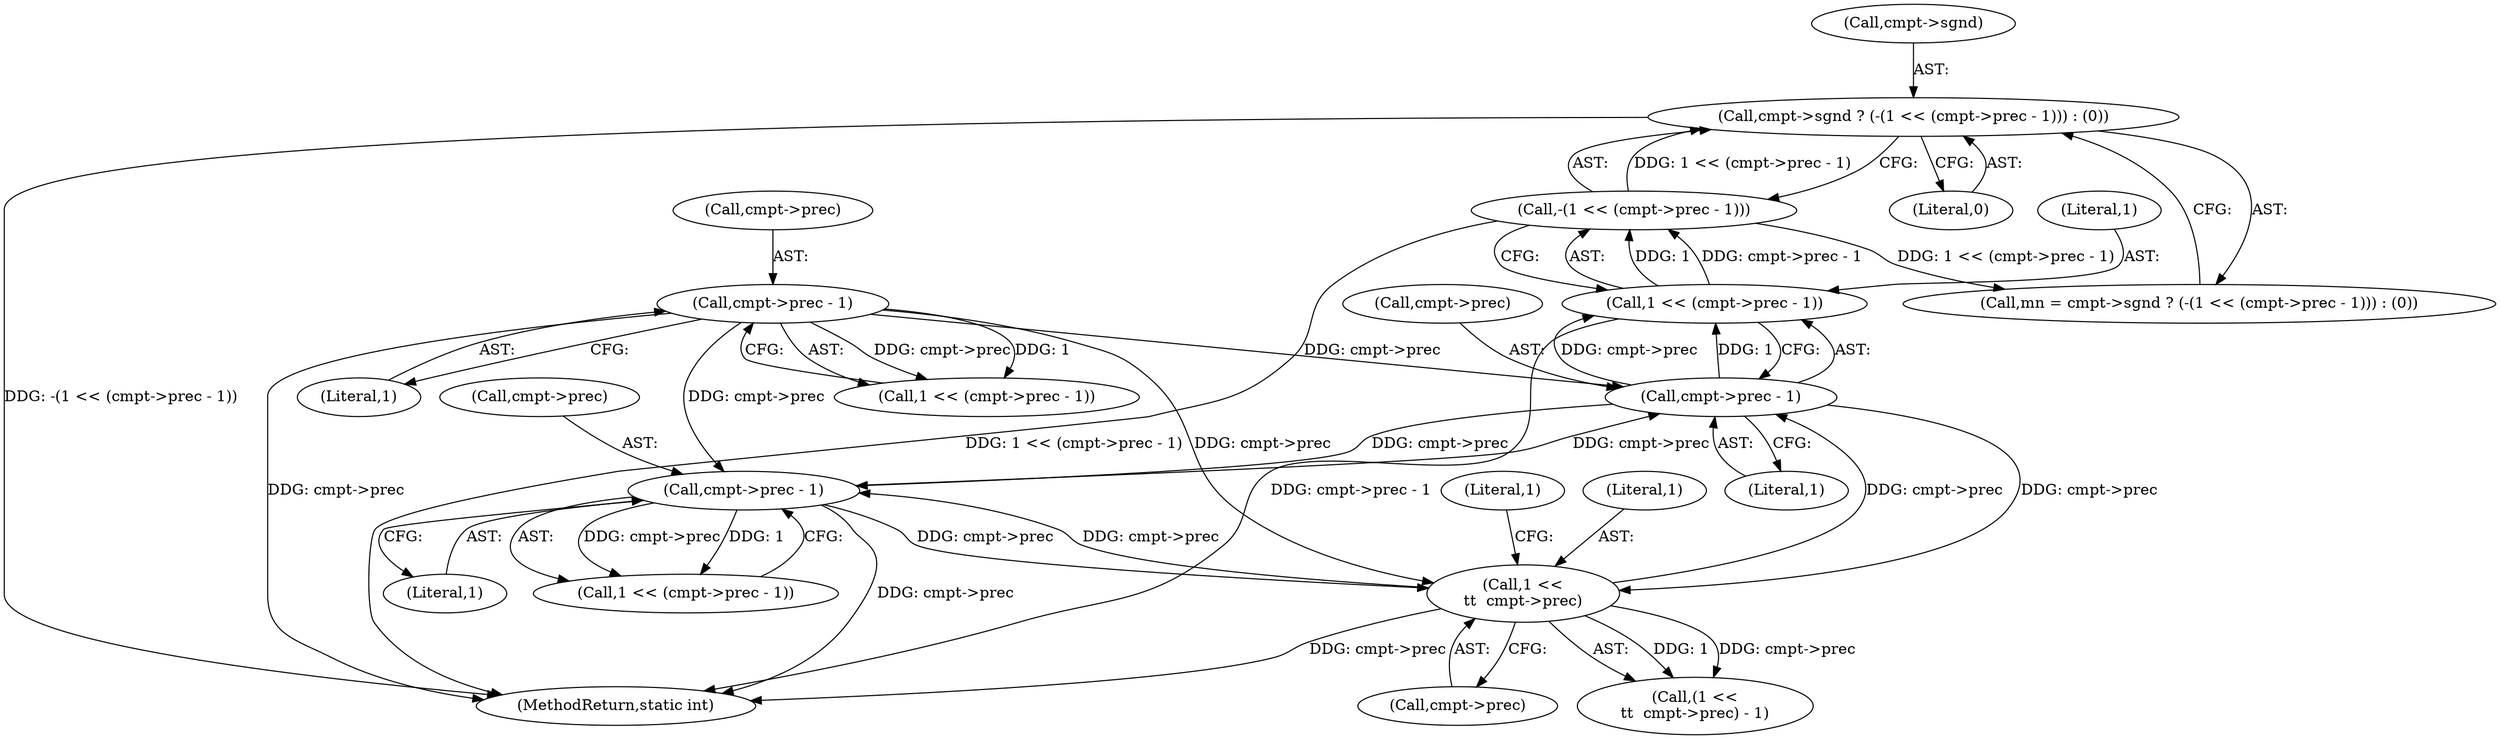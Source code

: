 digraph "0_jasper_dee11ec440d7908d1daf69f40a3324b27cf213ba@pointer" {
"1000581" [label="(Call,cmpt->sgnd ? (-(1 << (cmpt->prec - 1))) : (0))"];
"1000585" [label="(Call,-(1 << (cmpt->prec - 1)))"];
"1000586" [label="(Call,1 << (cmpt->prec - 1))"];
"1000588" [label="(Call,cmpt->prec - 1)"];
"1000603" [label="(Call,cmpt->prec - 1)"];
"1000610" [label="(Call,1 <<\n\t\t  cmpt->prec)"];
"1000507" [label="(Call,cmpt->prec - 1)"];
"1000586" [label="(Call,1 << (cmpt->prec - 1))"];
"1000610" [label="(Call,1 <<\n\t\t  cmpt->prec)"];
"1000607" [label="(Literal,1)"];
"1000585" [label="(Call,-(1 << (cmpt->prec - 1)))"];
"1000615" [label="(Literal,1)"];
"1000507" [label="(Call,cmpt->prec - 1)"];
"1000508" [label="(Call,cmpt->prec)"];
"1000612" [label="(Call,cmpt->prec)"];
"1000611" [label="(Literal,1)"];
"1000609" [label="(Call,(1 <<\n\t\t  cmpt->prec) - 1)"];
"1000603" [label="(Call,cmpt->prec - 1)"];
"1000582" [label="(Call,cmpt->sgnd)"];
"1000511" [label="(Literal,1)"];
"1000587" [label="(Literal,1)"];
"1000593" [label="(Literal,0)"];
"1000588" [label="(Call,cmpt->prec - 1)"];
"1000505" [label="(Call,1 << (cmpt->prec - 1))"];
"1000592" [label="(Literal,1)"];
"1000589" [label="(Call,cmpt->prec)"];
"1000581" [label="(Call,cmpt->sgnd ? (-(1 << (cmpt->prec - 1))) : (0))"];
"1000604" [label="(Call,cmpt->prec)"];
"1000601" [label="(Call,1 << (cmpt->prec - 1))"];
"1000699" [label="(MethodReturn,static int)"];
"1000579" [label="(Call,mn = cmpt->sgnd ? (-(1 << (cmpt->prec - 1))) : (0))"];
"1000581" -> "1000579"  [label="AST: "];
"1000581" -> "1000585"  [label="CFG: "];
"1000581" -> "1000593"  [label="CFG: "];
"1000582" -> "1000581"  [label="AST: "];
"1000585" -> "1000581"  [label="AST: "];
"1000593" -> "1000581"  [label="AST: "];
"1000579" -> "1000581"  [label="CFG: "];
"1000581" -> "1000699"  [label="DDG: -(1 << (cmpt->prec - 1))"];
"1000585" -> "1000581"  [label="DDG: 1 << (cmpt->prec - 1)"];
"1000585" -> "1000586"  [label="CFG: "];
"1000586" -> "1000585"  [label="AST: "];
"1000585" -> "1000699"  [label="DDG: 1 << (cmpt->prec - 1)"];
"1000585" -> "1000579"  [label="DDG: 1 << (cmpt->prec - 1)"];
"1000586" -> "1000585"  [label="DDG: 1"];
"1000586" -> "1000585"  [label="DDG: cmpt->prec - 1"];
"1000586" -> "1000588"  [label="CFG: "];
"1000587" -> "1000586"  [label="AST: "];
"1000588" -> "1000586"  [label="AST: "];
"1000586" -> "1000699"  [label="DDG: cmpt->prec - 1"];
"1000588" -> "1000586"  [label="DDG: cmpt->prec"];
"1000588" -> "1000586"  [label="DDG: 1"];
"1000588" -> "1000592"  [label="CFG: "];
"1000589" -> "1000588"  [label="AST: "];
"1000592" -> "1000588"  [label="AST: "];
"1000603" -> "1000588"  [label="DDG: cmpt->prec"];
"1000610" -> "1000588"  [label="DDG: cmpt->prec"];
"1000507" -> "1000588"  [label="DDG: cmpt->prec"];
"1000588" -> "1000603"  [label="DDG: cmpt->prec"];
"1000588" -> "1000610"  [label="DDG: cmpt->prec"];
"1000603" -> "1000601"  [label="AST: "];
"1000603" -> "1000607"  [label="CFG: "];
"1000604" -> "1000603"  [label="AST: "];
"1000607" -> "1000603"  [label="AST: "];
"1000601" -> "1000603"  [label="CFG: "];
"1000603" -> "1000699"  [label="DDG: cmpt->prec"];
"1000603" -> "1000601"  [label="DDG: cmpt->prec"];
"1000603" -> "1000601"  [label="DDG: 1"];
"1000610" -> "1000603"  [label="DDG: cmpt->prec"];
"1000507" -> "1000603"  [label="DDG: cmpt->prec"];
"1000603" -> "1000610"  [label="DDG: cmpt->prec"];
"1000610" -> "1000609"  [label="AST: "];
"1000610" -> "1000612"  [label="CFG: "];
"1000611" -> "1000610"  [label="AST: "];
"1000612" -> "1000610"  [label="AST: "];
"1000615" -> "1000610"  [label="CFG: "];
"1000610" -> "1000699"  [label="DDG: cmpt->prec"];
"1000610" -> "1000609"  [label="DDG: 1"];
"1000610" -> "1000609"  [label="DDG: cmpt->prec"];
"1000507" -> "1000610"  [label="DDG: cmpt->prec"];
"1000507" -> "1000505"  [label="AST: "];
"1000507" -> "1000511"  [label="CFG: "];
"1000508" -> "1000507"  [label="AST: "];
"1000511" -> "1000507"  [label="AST: "];
"1000505" -> "1000507"  [label="CFG: "];
"1000507" -> "1000699"  [label="DDG: cmpt->prec"];
"1000507" -> "1000505"  [label="DDG: cmpt->prec"];
"1000507" -> "1000505"  [label="DDG: 1"];
}
